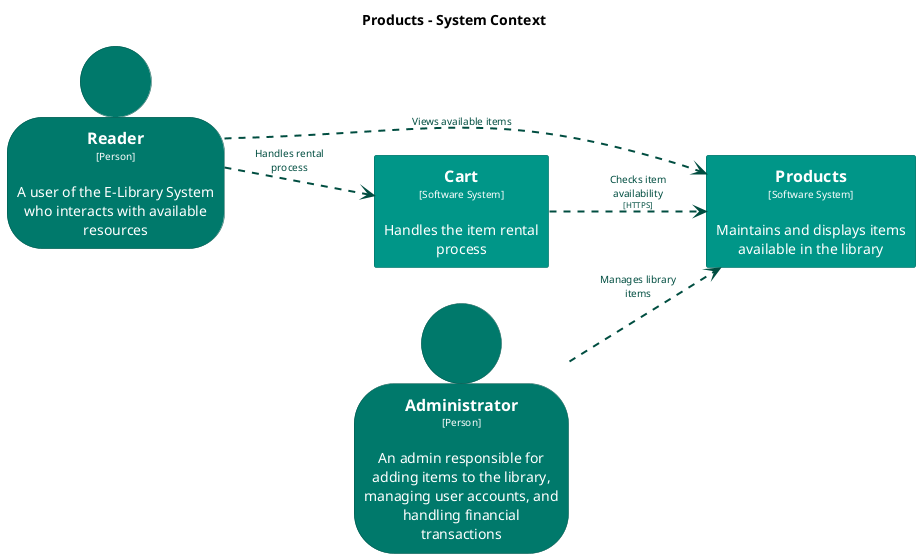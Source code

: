 @startuml
set separator none
title Products - System Context

left to right direction

skinparam {
  arrowFontSize 10
  defaultTextAlignment center
  wrapWidth 200
  maxMessageSize 100
}

hide stereotype

skinparam person<<Administrator>> {
  BackgroundColor #00796b
  FontColor #ffffff
  BorderColor #00544a
  shadowing false
}
skinparam rectangle<<Cart>> {
  BackgroundColor #009688
  FontColor #ffffff
  BorderColor #00695f
  shadowing false
}
skinparam rectangle<<Products>> {
  BackgroundColor #009688
  FontColor #ffffff
  BorderColor #00695f
  shadowing false
}
skinparam person<<Reader>> {
  BackgroundColor #00796b
  FontColor #ffffff
  BorderColor #00544a
  shadowing false
}

person "==Reader\n<size:10>[Person]</size>\n\nA user of the E-Library System who interacts with available resources" <<Reader>> as Reader
rectangle "==Products\n<size:10>[Software System]</size>\n\nMaintains and displays items available in the library" <<Products>> as Products
rectangle "==Cart\n<size:10>[Software System]</size>\n\nHandles the item rental process" <<Cart>> as Cart
person "==Administrator\n<size:10>[Person]</size>\n\nAn admin responsible for adding items to the library, managing user accounts, and handling financial transactions" <<Administrator>> as Administrator

Reader .[#004d40,thickness=2].> Products : "<color:#004d40>Views available items"
Reader .[#004d40,thickness=2].> Cart : "<color:#004d40>Handles rental process"
Administrator .[#004d40,thickness=2].> Products : "<color:#004d40>Manages library items"
Cart .[#004d40,thickness=2].> Products : "<color:#004d40>Checks item availability\n<color:#004d40><size:8>[HTTPS]</size>"
@enduml